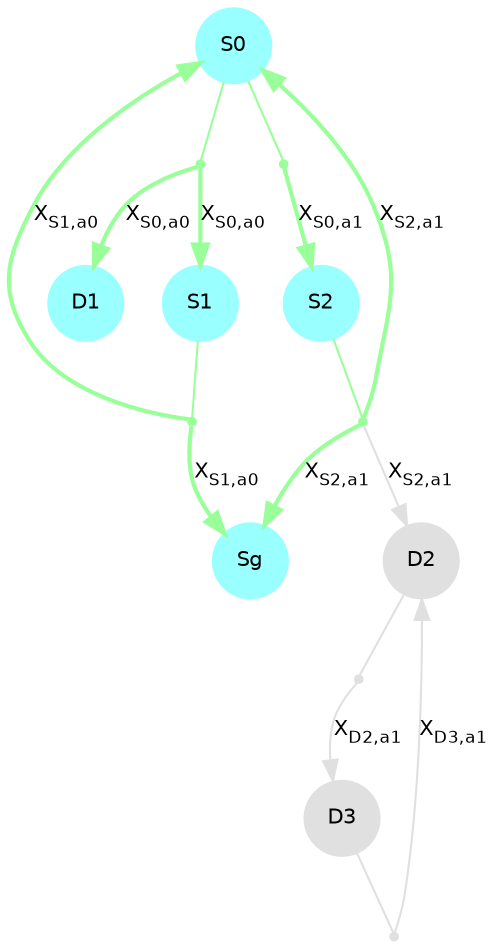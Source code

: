 digraph {
	node [ fontname = Helvetica fontsize = 10 shape=circle style=filled]
	edge [ fontname = Helvetica fontsize = 10 ]
	S0[label = "S0", color = "#E0E0E0", fillcolor = "#E0E0E0"]
	S0a0 [ color = "#99FF99",shape = point]
	S0 -> S0a0 [color = "#99FF99", arrowhead = none]
	S0a0 -> S1[label = <X<SUB>S0,a0</SUB>>,color = "#99FF99	", penwidth = 2.0]
	S0a0 -> D1[label = <X<SUB>S0,a0</SUB>>,color = "#99FF99	", penwidth = 2.0]
	S0a1 [ color = "#99FF99",shape = point]
	S0 -> S0a1 [color = "#99FF99", arrowhead = none]
	S0a1 -> S2[label = <X<SUB>S0,a1</SUB>>,color = "#99FF99	", penwidth = 2.0]
	S1[label = "S1", color = "#E0E0E0", fillcolor = "#E0E0E0"]
	S1a0 [ color = "#99FF99",shape = point]
	S1 -> S1a0 [color = "#99FF99", arrowhead = none]
	S1a0 -> S0[label = <X<SUB>S1,a0</SUB>>,color = "#99FF99	", penwidth = 2.0]
	S1a0 -> Sg[label = <X<SUB>S1,a0</SUB>>,color = "#99FF99	", penwidth = 2.0]
	S2[label = "S2", color = "#E0E0E0", fillcolor = "#E0E0E0"]
	S2a1 [ color = "#99FF99",shape = point]
	S2 -> S2a1 [color = "#99FF99", arrowhead = none]
	S2a1 -> S0[label = <X<SUB>S2,a1</SUB>>,color = "#99FF99	", penwidth = 2.0]
	S2a1 -> Sg[label = <X<SUB>S2,a1</SUB>>,color = "#99FF99	", penwidth = 2.0]
	S2a1 -> D2[label = <X<SUB>S2,a1</SUB>>,color = "#E0E0E0"]
	Sg[label = "Sg", color = "#E0E0E0", fillcolor = "#E0E0E0"]
	D1[label = "D1", color = "#E0E0E0", fillcolor = "#E0E0E0"]
	D2[label = "D2", color = "#E0E0E0", fillcolor = "#E0E0E0"]
	D2a1 [ color = "#E0E0E0",shape = point]
	D2 -> D2a1 [color = "#E0E0E0", arrowhead = none]
	D2a1 -> D3[label = <X<SUB>D2,a1</SUB>>,color = "#E0E0E0"]
	D3[label = "D3", color = "#E0E0E0", fillcolor = "#E0E0E0"]
	D3a1 [ color = "#E0E0E0",shape = point]
	D3 -> D3a1 [color = "#E0E0E0", arrowhead = none]
	D3a1 -> D2[label = <X<SUB>D3,a1</SUB>>,color = "#E0E0E0"]
	S2[label = "S2", color = "#99FFFF", fillcolor = "#99FFFF"]
	S1[label = "S1", color = "#99FFFF", fillcolor = "#99FFFF"]
	D1[label = "D1", color = "#99FFFF", fillcolor = "#99FFFF"]
	S0[label = "S0", color = "#99FFFF", fillcolor = "#99FFFF"]
	Sg[label = "Sg", color = "#99FFFF", fillcolor = "#99FFFF"]
}
